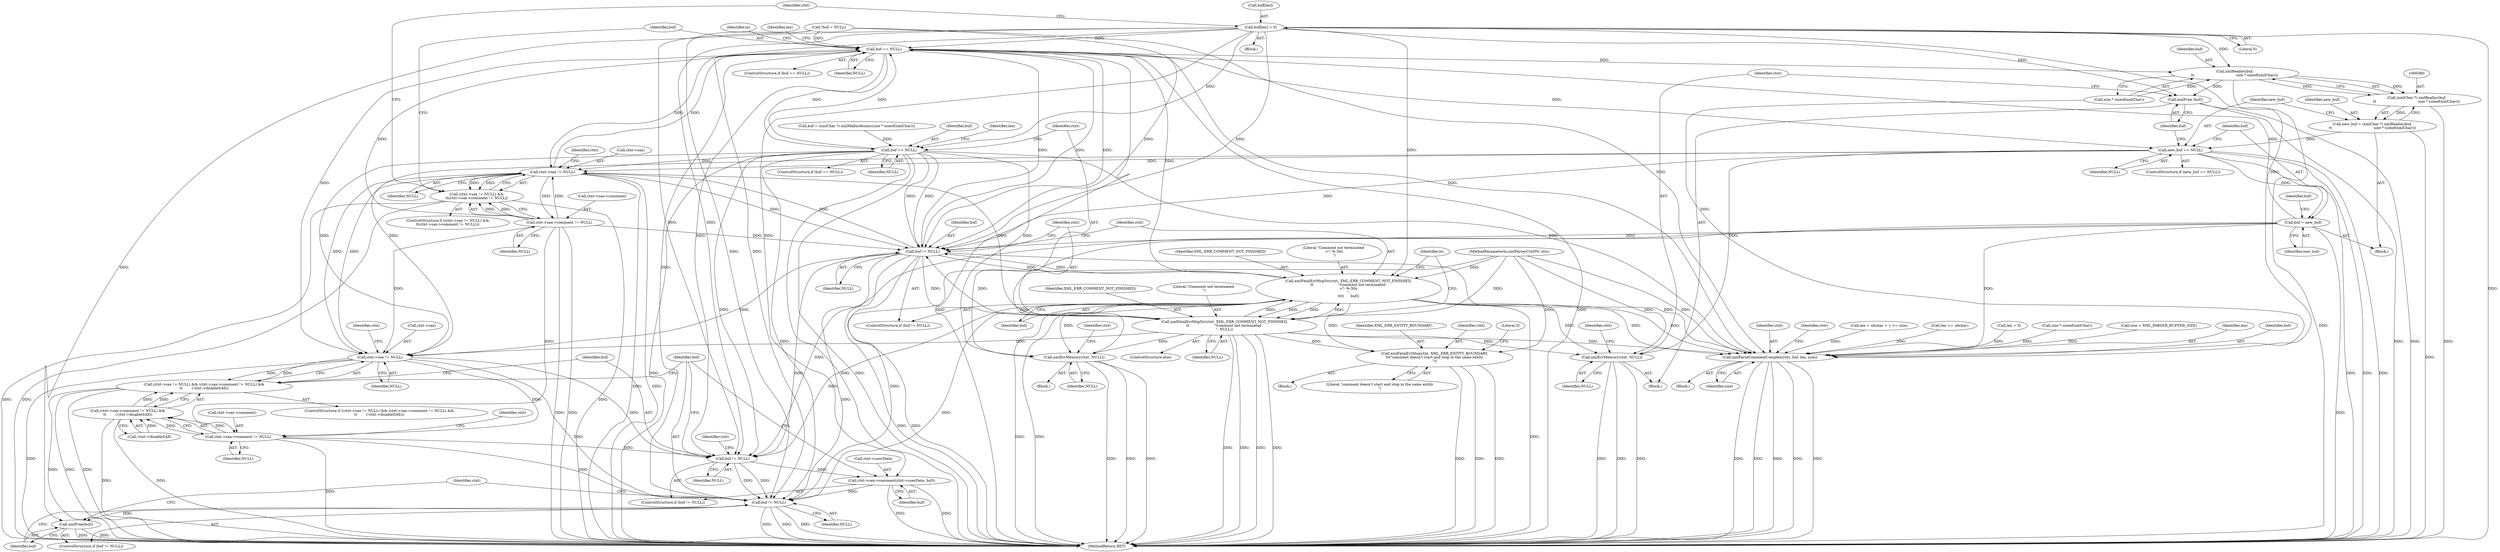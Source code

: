 digraph "0_Chrome_d0947db40187f4708c58e64cbd6013faf9eddeed_8@array" {
"1000420" [label="(Call,buf[len] = 0)"];
"1000307" [label="(Call,buf == NULL)"];
"1000293" [label="(Call,ctxt->sax != NULL)"];
"1000292" [label="(Call,(ctxt->sax != NULL) &&\n\t\t(ctxt->sax->comment != NULL))"];
"1000298" [label="(Call,ctxt->sax->comment != NULL)"];
"1000538" [label="(Call,ctxt->sax != NULL)"];
"1000537" [label="(Call,(ctxt->sax != NULL) && (ctxt->sax->comment != NULL) &&\n\t\t        (!ctxt->disableSAX))"];
"1000544" [label="(Call,ctxt->sax->comment != NULL)"];
"1000543" [label="(Call,(ctxt->sax->comment != NULL) &&\n\t\t        (!ctxt->disableSAX))"];
"1000557" [label="(Call,buf != NULL)"];
"1000560" [label="(Call,ctxt->sax->comment(ctxt->userData, buf))"];
"1000567" [label="(Call,buf != NULL)"];
"1000570" [label="(Call,xmlFree(buf))"];
"1000579" [label="(Call,buf != NULL)"];
"1000582" [label="(Call,xmlFatalErrMsgStr(ctxt, XML_ERR_COMMENT_NOT_FINISHED,\n\t\t                      \"Comment not terminated \n<!--%.50s\n\",\n\t\t\t\t      buf))"];
"1000347" [label="(Call,xmlErrMemory(ctxt, NULL))"];
"1000394" [label="(Call,xmlErrMemory(ctxt, NULL))"];
"1000530" [label="(Call,xmlFatalErrMsg(ctxt, XML_ERR_ENTITY_BOUNDARY,\n\t\t\t\"comment doesn't start and stop in the same entity\n\"))"];
"1000588" [label="(Call,xmlFatalErrMsgStr(ctxt, XML_ERR_COMMENT_NOT_FINISHED,\n\t\t                      \"Comment not terminated \n\", NULL))"];
"1000624" [label="(Call,xmlParseCommentComplex(ctxt, buf, len, size))"];
"1000343" [label="(Call,buf == NULL)"];
"1000381" [label="(Call,xmlRealloc(buf,\n\t\t                                     size * sizeof(xmlChar)))"];
"1000379" [label="(Call,(xmlChar *) xmlRealloc(buf,\n\t\t                                     size * sizeof(xmlChar)))"];
"1000377" [label="(Call,new_buf = (xmlChar *) xmlRealloc(buf,\n\t\t                                     size * sizeof(xmlChar)))"];
"1000388" [label="(Call,new_buf == NULL)"];
"1000403" [label="(Call,buf = new_buf)"];
"1000392" [label="(Call,xmlFree (buf))"];
"1000592" [label="(Identifier,NULL)"];
"1000333" [label="(Call,buf = (xmlChar *) xmlMallocAtomic(size * sizeof(xmlChar)))"];
"1000570" [label="(Call,xmlFree(buf))"];
"1000315" [label="(Identifier,in)"];
"1000387" [label="(ControlStructure,if (new_buf == NULL))"];
"1000556" [label="(ControlStructure,if (buf != NULL))"];
"1000294" [label="(Call,ctxt->sax)"];
"1000345" [label="(Identifier,NULL)"];
"1000542" [label="(Identifier,NULL)"];
"1000293" [label="(Call,ctxt->sax != NULL)"];
"1000395" [label="(Identifier,ctxt)"];
"1000346" [label="(Block,)"];
"1000562" [label="(Identifier,ctxt)"];
"1000307" [label="(Call,buf == NULL)"];
"1000108" [label="(Call,*buf = NULL)"];
"1000543" [label="(Call,(ctxt->sax->comment != NULL) &&\n\t\t        (!ctxt->disableSAX))"];
"1000625" [label="(Identifier,ctxt)"];
"1000584" [label="(Identifier,XML_ERR_COMMENT_NOT_FINISHED)"];
"1000357" [label="(Identifier,len)"];
"1000569" [label="(Identifier,NULL)"];
"1000377" [label="(Call,new_buf = (xmlChar *) xmlRealloc(buf,\n\t\t                                     size * sizeof(xmlChar)))"];
"1000631" [label="(Identifier,ctxt)"];
"1000628" [label="(Identifier,size)"];
"1000536" [label="(ControlStructure,if ((ctxt->sax != NULL) && (ctxt->sax->comment != NULL) &&\n\t\t        (!ctxt->disableSAX)))"];
"1000557" [label="(Call,buf != NULL)"];
"1000535" [label="(Literal,3)"];
"1000404" [label="(Identifier,buf)"];
"1000305" [label="(Block,)"];
"1000568" [label="(Identifier,buf)"];
"1000363" [label="(Identifier,len)"];
"1000392" [label="(Call,xmlFree (buf))"];
"1000291" [label="(ControlStructure,if ((ctxt->sax != NULL) &&\n\t\t(ctxt->sax->comment != NULL)))"];
"1000420" [label="(Call,buf[len] = 0)"];
"1000547" [label="(Identifier,ctxt)"];
"1000532" [label="(Identifier,XML_ERR_ENTITY_BOUNDARY)"];
"1000539" [label="(Call,ctxt->sax)"];
"1000529" [label="(Block,)"];
"1000571" [label="(Identifier,buf)"];
"1000368" [label="(Block,)"];
"1000579" [label="(Call,buf != NULL)"];
"1000581" [label="(Identifier,NULL)"];
"1000624" [label="(Call,xmlParseCommentComplex(ctxt, buf, len, size))"];
"1000550" [label="(Identifier,NULL)"];
"1000558" [label="(Identifier,buf)"];
"1000589" [label="(Identifier,ctxt)"];
"1000390" [label="(Identifier,NULL)"];
"1000361" [label="(Call,len + nbchar + 1 >= size)"];
"1000561" [label="(Call,ctxt->userData)"];
"1000342" [label="(ControlStructure,if (buf == NULL))"];
"1000551" [label="(Call,!ctxt->disableSAX)"];
"1000560" [label="(Call,ctxt->sax->comment(ctxt->userData, buf))"];
"1000578" [label="(ControlStructure,if (buf != NULL))"];
"1000299" [label="(Call,ctxt->sax->comment)"];
"1000590" [label="(Identifier,XML_ERR_COMMENT_NOT_FINISHED)"];
"1000383" [label="(Call,size * sizeof(xmlChar))"];
"1000348" [label="(Identifier,ctxt)"];
"1000635" [label="(MethodReturn,RET)"];
"1000566" [label="(ControlStructure,if (buf != NULL))"];
"1000352" [label="(Identifier,ctxt)"];
"1000382" [label="(Identifier,buf)"];
"1000567" [label="(Call,buf != NULL)"];
"1000393" [label="(Identifier,buf)"];
"1000585" [label="(Literal,\"Comment not terminated \n<!--%.50s\n\")"];
"1000417" [label="(Call,len += nbchar)"];
"1000344" [label="(Identifier,buf)"];
"1000379" [label="(Call,(xmlChar *) xmlRealloc(buf,\n\t\t                                     size * sizeof(xmlChar)))"];
"1000306" [label="(ControlStructure,if (buf == NULL))"];
"1000553" [label="(Identifier,ctxt)"];
"1000533" [label="(Literal,\"comment doesn't start and stop in the same entity\n\")"];
"1000301" [label="(Identifier,ctxt)"];
"1000298" [label="(Call,ctxt->sax->comment != NULL)"];
"1000389" [label="(Identifier,new_buf)"];
"1000583" [label="(Identifier,ctxt)"];
"1000544" [label="(Call,ctxt->sax->comment != NULL)"];
"1000116" [label="(Call,len = 0)"];
"1000424" [label="(Literal,0)"];
"1000530" [label="(Call,xmlFatalErrMsg(ctxt, XML_ERR_ENTITY_BOUNDARY,\n\t\t\t\"comment doesn't start and stop in the same entity\n\"))"];
"1000381" [label="(Call,xmlRealloc(buf,\n\t\t                                     size * sizeof(xmlChar)))"];
"1000564" [label="(Identifier,buf)"];
"1000586" [label="(Identifier,buf)"];
"1000343" [label="(Call,buf == NULL)"];
"1000105" [label="(MethodParameterIn,xmlParserCtxtPtr ctxt)"];
"1000338" [label="(Call,size * sizeof(xmlChar))"];
"1000347" [label="(Call,xmlErrMemory(ctxt, NULL))"];
"1000349" [label="(Identifier,NULL)"];
"1000580" [label="(Identifier,buf)"];
"1000297" [label="(Identifier,NULL)"];
"1000391" [label="(Block,)"];
"1000574" [label="(Identifier,ctxt)"];
"1000421" [label="(Call,buf[len])"];
"1000403" [label="(Call,buf = new_buf)"];
"1000531" [label="(Identifier,ctxt)"];
"1000399" [label="(Identifier,ctxt)"];
"1000587" [label="(ControlStructure,else)"];
"1000309" [label="(Identifier,NULL)"];
"1000112" [label="(Call,size = XML_PARSER_BUFFER_SIZE)"];
"1000559" [label="(Identifier,NULL)"];
"1000394" [label="(Call,xmlErrMemory(ctxt, NULL))"];
"1000409" [label="(Identifier,buf)"];
"1000588" [label="(Call,xmlFatalErrMsgStr(ctxt, XML_ERR_COMMENT_NOT_FINISHED,\n\t\t                      \"Comment not terminated \n\", NULL))"];
"1000538" [label="(Call,ctxt->sax != NULL)"];
"1000627" [label="(Identifier,len)"];
"1000537" [label="(Call,(ctxt->sax != NULL) && (ctxt->sax->comment != NULL) &&\n\t\t        (!ctxt->disableSAX))"];
"1000545" [label="(Call,ctxt->sax->comment)"];
"1000378" [label="(Identifier,new_buf)"];
"1000405" [label="(Identifier,new_buf)"];
"1000308" [label="(Identifier,buf)"];
"1000594" [label="(Identifier,in)"];
"1000388" [label="(Call,new_buf == NULL)"];
"1000591" [label="(Literal,\"Comment not terminated \n\")"];
"1000428" [label="(Identifier,ctxt)"];
"1000396" [label="(Identifier,NULL)"];
"1000292" [label="(Call,(ctxt->sax != NULL) &&\n\t\t(ctxt->sax->comment != NULL))"];
"1000106" [label="(Block,)"];
"1000304" [label="(Identifier,NULL)"];
"1000626" [label="(Identifier,buf)"];
"1000582" [label="(Call,xmlFatalErrMsgStr(ctxt, XML_ERR_COMMENT_NOT_FINISHED,\n\t\t                      \"Comment not terminated \n<!--%.50s\n\",\n\t\t\t\t      buf))"];
"1000420" -> "1000305"  [label="AST: "];
"1000420" -> "1000424"  [label="CFG: "];
"1000421" -> "1000420"  [label="AST: "];
"1000424" -> "1000420"  [label="AST: "];
"1000428" -> "1000420"  [label="CFG: "];
"1000420" -> "1000635"  [label="DDG: "];
"1000420" -> "1000307"  [label="DDG: "];
"1000420" -> "1000343"  [label="DDG: "];
"1000420" -> "1000381"  [label="DDG: "];
"1000420" -> "1000392"  [label="DDG: "];
"1000420" -> "1000557"  [label="DDG: "];
"1000420" -> "1000560"  [label="DDG: "];
"1000420" -> "1000567"  [label="DDG: "];
"1000420" -> "1000570"  [label="DDG: "];
"1000420" -> "1000579"  [label="DDG: "];
"1000420" -> "1000582"  [label="DDG: "];
"1000420" -> "1000624"  [label="DDG: "];
"1000307" -> "1000306"  [label="AST: "];
"1000307" -> "1000309"  [label="CFG: "];
"1000308" -> "1000307"  [label="AST: "];
"1000309" -> "1000307"  [label="AST: "];
"1000315" -> "1000307"  [label="CFG: "];
"1000363" -> "1000307"  [label="CFG: "];
"1000307" -> "1000635"  [label="DDG: "];
"1000307" -> "1000635"  [label="DDG: "];
"1000307" -> "1000293"  [label="DDG: "];
"1000579" -> "1000307"  [label="DDG: "];
"1000343" -> "1000307"  [label="DDG: "];
"1000403" -> "1000307"  [label="DDG: "];
"1000582" -> "1000307"  [label="DDG: "];
"1000108" -> "1000307"  [label="DDG: "];
"1000298" -> "1000307"  [label="DDG: "];
"1000293" -> "1000307"  [label="DDG: "];
"1000307" -> "1000343"  [label="DDG: "];
"1000307" -> "1000381"  [label="DDG: "];
"1000307" -> "1000388"  [label="DDG: "];
"1000307" -> "1000538"  [label="DDG: "];
"1000307" -> "1000557"  [label="DDG: "];
"1000307" -> "1000567"  [label="DDG: "];
"1000307" -> "1000579"  [label="DDG: "];
"1000307" -> "1000579"  [label="DDG: "];
"1000307" -> "1000624"  [label="DDG: "];
"1000293" -> "1000292"  [label="AST: "];
"1000293" -> "1000297"  [label="CFG: "];
"1000294" -> "1000293"  [label="AST: "];
"1000297" -> "1000293"  [label="AST: "];
"1000301" -> "1000293"  [label="CFG: "];
"1000292" -> "1000293"  [label="CFG: "];
"1000293" -> "1000635"  [label="DDG: "];
"1000293" -> "1000635"  [label="DDG: "];
"1000293" -> "1000292"  [label="DDG: "];
"1000293" -> "1000292"  [label="DDG: "];
"1000298" -> "1000293"  [label="DDG: "];
"1000588" -> "1000293"  [label="DDG: "];
"1000579" -> "1000293"  [label="DDG: "];
"1000343" -> "1000293"  [label="DDG: "];
"1000388" -> "1000293"  [label="DDG: "];
"1000293" -> "1000298"  [label="DDG: "];
"1000293" -> "1000538"  [label="DDG: "];
"1000293" -> "1000538"  [label="DDG: "];
"1000293" -> "1000579"  [label="DDG: "];
"1000292" -> "1000291"  [label="AST: "];
"1000292" -> "1000298"  [label="CFG: "];
"1000298" -> "1000292"  [label="AST: "];
"1000308" -> "1000292"  [label="CFG: "];
"1000428" -> "1000292"  [label="CFG: "];
"1000292" -> "1000635"  [label="DDG: "];
"1000292" -> "1000635"  [label="DDG: "];
"1000292" -> "1000635"  [label="DDG: "];
"1000298" -> "1000292"  [label="DDG: "];
"1000298" -> "1000292"  [label="DDG: "];
"1000298" -> "1000304"  [label="CFG: "];
"1000299" -> "1000298"  [label="AST: "];
"1000304" -> "1000298"  [label="AST: "];
"1000298" -> "1000635"  [label="DDG: "];
"1000298" -> "1000635"  [label="DDG: "];
"1000298" -> "1000538"  [label="DDG: "];
"1000298" -> "1000544"  [label="DDG: "];
"1000298" -> "1000579"  [label="DDG: "];
"1000538" -> "1000537"  [label="AST: "];
"1000538" -> "1000542"  [label="CFG: "];
"1000539" -> "1000538"  [label="AST: "];
"1000542" -> "1000538"  [label="AST: "];
"1000547" -> "1000538"  [label="CFG: "];
"1000537" -> "1000538"  [label="CFG: "];
"1000538" -> "1000635"  [label="DDG: "];
"1000538" -> "1000537"  [label="DDG: "];
"1000538" -> "1000537"  [label="DDG: "];
"1000588" -> "1000538"  [label="DDG: "];
"1000579" -> "1000538"  [label="DDG: "];
"1000343" -> "1000538"  [label="DDG: "];
"1000388" -> "1000538"  [label="DDG: "];
"1000538" -> "1000544"  [label="DDG: "];
"1000538" -> "1000557"  [label="DDG: "];
"1000538" -> "1000567"  [label="DDG: "];
"1000537" -> "1000536"  [label="AST: "];
"1000537" -> "1000543"  [label="CFG: "];
"1000543" -> "1000537"  [label="AST: "];
"1000558" -> "1000537"  [label="CFG: "];
"1000568" -> "1000537"  [label="CFG: "];
"1000537" -> "1000635"  [label="DDG: "];
"1000537" -> "1000635"  [label="DDG: "];
"1000537" -> "1000635"  [label="DDG: "];
"1000543" -> "1000537"  [label="DDG: "];
"1000543" -> "1000537"  [label="DDG: "];
"1000544" -> "1000543"  [label="AST: "];
"1000544" -> "1000550"  [label="CFG: "];
"1000545" -> "1000544"  [label="AST: "];
"1000550" -> "1000544"  [label="AST: "];
"1000553" -> "1000544"  [label="CFG: "];
"1000543" -> "1000544"  [label="CFG: "];
"1000544" -> "1000635"  [label="DDG: "];
"1000544" -> "1000543"  [label="DDG: "];
"1000544" -> "1000543"  [label="DDG: "];
"1000544" -> "1000557"  [label="DDG: "];
"1000544" -> "1000567"  [label="DDG: "];
"1000543" -> "1000551"  [label="CFG: "];
"1000551" -> "1000543"  [label="AST: "];
"1000543" -> "1000635"  [label="DDG: "];
"1000543" -> "1000635"  [label="DDG: "];
"1000551" -> "1000543"  [label="DDG: "];
"1000557" -> "1000556"  [label="AST: "];
"1000557" -> "1000559"  [label="CFG: "];
"1000558" -> "1000557"  [label="AST: "];
"1000559" -> "1000557"  [label="AST: "];
"1000562" -> "1000557"  [label="CFG: "];
"1000568" -> "1000557"  [label="CFG: "];
"1000579" -> "1000557"  [label="DDG: "];
"1000343" -> "1000557"  [label="DDG: "];
"1000403" -> "1000557"  [label="DDG: "];
"1000582" -> "1000557"  [label="DDG: "];
"1000108" -> "1000557"  [label="DDG: "];
"1000557" -> "1000560"  [label="DDG: "];
"1000557" -> "1000567"  [label="DDG: "];
"1000557" -> "1000567"  [label="DDG: "];
"1000560" -> "1000556"  [label="AST: "];
"1000560" -> "1000564"  [label="CFG: "];
"1000561" -> "1000560"  [label="AST: "];
"1000564" -> "1000560"  [label="AST: "];
"1000568" -> "1000560"  [label="CFG: "];
"1000560" -> "1000635"  [label="DDG: "];
"1000560" -> "1000635"  [label="DDG: "];
"1000560" -> "1000567"  [label="DDG: "];
"1000567" -> "1000566"  [label="AST: "];
"1000567" -> "1000569"  [label="CFG: "];
"1000568" -> "1000567"  [label="AST: "];
"1000569" -> "1000567"  [label="AST: "];
"1000571" -> "1000567"  [label="CFG: "];
"1000574" -> "1000567"  [label="CFG: "];
"1000567" -> "1000635"  [label="DDG: "];
"1000567" -> "1000635"  [label="DDG: "];
"1000567" -> "1000635"  [label="DDG: "];
"1000579" -> "1000567"  [label="DDG: "];
"1000343" -> "1000567"  [label="DDG: "];
"1000403" -> "1000567"  [label="DDG: "];
"1000582" -> "1000567"  [label="DDG: "];
"1000108" -> "1000567"  [label="DDG: "];
"1000567" -> "1000570"  [label="DDG: "];
"1000570" -> "1000566"  [label="AST: "];
"1000570" -> "1000571"  [label="CFG: "];
"1000571" -> "1000570"  [label="AST: "];
"1000574" -> "1000570"  [label="CFG: "];
"1000570" -> "1000635"  [label="DDG: "];
"1000570" -> "1000635"  [label="DDG: "];
"1000579" -> "1000578"  [label="AST: "];
"1000579" -> "1000581"  [label="CFG: "];
"1000580" -> "1000579"  [label="AST: "];
"1000581" -> "1000579"  [label="AST: "];
"1000583" -> "1000579"  [label="CFG: "];
"1000589" -> "1000579"  [label="CFG: "];
"1000579" -> "1000635"  [label="DDG: "];
"1000579" -> "1000635"  [label="DDG: "];
"1000343" -> "1000579"  [label="DDG: "];
"1000343" -> "1000579"  [label="DDG: "];
"1000403" -> "1000579"  [label="DDG: "];
"1000582" -> "1000579"  [label="DDG: "];
"1000108" -> "1000579"  [label="DDG: "];
"1000588" -> "1000579"  [label="DDG: "];
"1000388" -> "1000579"  [label="DDG: "];
"1000579" -> "1000582"  [label="DDG: "];
"1000579" -> "1000588"  [label="DDG: "];
"1000579" -> "1000624"  [label="DDG: "];
"1000582" -> "1000578"  [label="AST: "];
"1000582" -> "1000586"  [label="CFG: "];
"1000583" -> "1000582"  [label="AST: "];
"1000584" -> "1000582"  [label="AST: "];
"1000585" -> "1000582"  [label="AST: "];
"1000586" -> "1000582"  [label="AST: "];
"1000594" -> "1000582"  [label="CFG: "];
"1000582" -> "1000635"  [label="DDG: "];
"1000582" -> "1000635"  [label="DDG: "];
"1000582" -> "1000635"  [label="DDG: "];
"1000582" -> "1000347"  [label="DDG: "];
"1000582" -> "1000394"  [label="DDG: "];
"1000582" -> "1000530"  [label="DDG: "];
"1000588" -> "1000582"  [label="DDG: "];
"1000588" -> "1000582"  [label="DDG: "];
"1000105" -> "1000582"  [label="DDG: "];
"1000582" -> "1000588"  [label="DDG: "];
"1000582" -> "1000588"  [label="DDG: "];
"1000582" -> "1000624"  [label="DDG: "];
"1000582" -> "1000624"  [label="DDG: "];
"1000347" -> "1000346"  [label="AST: "];
"1000347" -> "1000349"  [label="CFG: "];
"1000348" -> "1000347"  [label="AST: "];
"1000349" -> "1000347"  [label="AST: "];
"1000352" -> "1000347"  [label="CFG: "];
"1000347" -> "1000635"  [label="DDG: "];
"1000347" -> "1000635"  [label="DDG: "];
"1000347" -> "1000635"  [label="DDG: "];
"1000588" -> "1000347"  [label="DDG: "];
"1000105" -> "1000347"  [label="DDG: "];
"1000343" -> "1000347"  [label="DDG: "];
"1000394" -> "1000391"  [label="AST: "];
"1000394" -> "1000396"  [label="CFG: "];
"1000395" -> "1000394"  [label="AST: "];
"1000396" -> "1000394"  [label="AST: "];
"1000399" -> "1000394"  [label="CFG: "];
"1000394" -> "1000635"  [label="DDG: "];
"1000394" -> "1000635"  [label="DDG: "];
"1000394" -> "1000635"  [label="DDG: "];
"1000588" -> "1000394"  [label="DDG: "];
"1000105" -> "1000394"  [label="DDG: "];
"1000388" -> "1000394"  [label="DDG: "];
"1000530" -> "1000529"  [label="AST: "];
"1000530" -> "1000533"  [label="CFG: "];
"1000531" -> "1000530"  [label="AST: "];
"1000532" -> "1000530"  [label="AST: "];
"1000533" -> "1000530"  [label="AST: "];
"1000535" -> "1000530"  [label="CFG: "];
"1000530" -> "1000635"  [label="DDG: "];
"1000530" -> "1000635"  [label="DDG: "];
"1000530" -> "1000635"  [label="DDG: "];
"1000588" -> "1000530"  [label="DDG: "];
"1000105" -> "1000530"  [label="DDG: "];
"1000588" -> "1000587"  [label="AST: "];
"1000588" -> "1000592"  [label="CFG: "];
"1000589" -> "1000588"  [label="AST: "];
"1000590" -> "1000588"  [label="AST: "];
"1000591" -> "1000588"  [label="AST: "];
"1000592" -> "1000588"  [label="AST: "];
"1000594" -> "1000588"  [label="CFG: "];
"1000588" -> "1000635"  [label="DDG: "];
"1000588" -> "1000635"  [label="DDG: "];
"1000588" -> "1000635"  [label="DDG: "];
"1000588" -> "1000635"  [label="DDG: "];
"1000105" -> "1000588"  [label="DDG: "];
"1000588" -> "1000624"  [label="DDG: "];
"1000624" -> "1000106"  [label="AST: "];
"1000624" -> "1000628"  [label="CFG: "];
"1000625" -> "1000624"  [label="AST: "];
"1000626" -> "1000624"  [label="AST: "];
"1000627" -> "1000624"  [label="AST: "];
"1000628" -> "1000624"  [label="AST: "];
"1000631" -> "1000624"  [label="CFG: "];
"1000624" -> "1000635"  [label="DDG: "];
"1000624" -> "1000635"  [label="DDG: "];
"1000624" -> "1000635"  [label="DDG: "];
"1000624" -> "1000635"  [label="DDG: "];
"1000624" -> "1000635"  [label="DDG: "];
"1000105" -> "1000624"  [label="DDG: "];
"1000343" -> "1000624"  [label="DDG: "];
"1000403" -> "1000624"  [label="DDG: "];
"1000108" -> "1000624"  [label="DDG: "];
"1000116" -> "1000624"  [label="DDG: "];
"1000417" -> "1000624"  [label="DDG: "];
"1000338" -> "1000624"  [label="DDG: "];
"1000383" -> "1000624"  [label="DDG: "];
"1000361" -> "1000624"  [label="DDG: "];
"1000112" -> "1000624"  [label="DDG: "];
"1000343" -> "1000342"  [label="AST: "];
"1000343" -> "1000345"  [label="CFG: "];
"1000344" -> "1000343"  [label="AST: "];
"1000345" -> "1000343"  [label="AST: "];
"1000348" -> "1000343"  [label="CFG: "];
"1000357" -> "1000343"  [label="CFG: "];
"1000343" -> "1000635"  [label="DDG: "];
"1000343" -> "1000635"  [label="DDG: "];
"1000343" -> "1000635"  [label="DDG: "];
"1000333" -> "1000343"  [label="DDG: "];
"1000381" -> "1000379"  [label="AST: "];
"1000381" -> "1000383"  [label="CFG: "];
"1000382" -> "1000381"  [label="AST: "];
"1000383" -> "1000381"  [label="AST: "];
"1000379" -> "1000381"  [label="CFG: "];
"1000381" -> "1000635"  [label="DDG: "];
"1000381" -> "1000379"  [label="DDG: "];
"1000381" -> "1000379"  [label="DDG: "];
"1000383" -> "1000381"  [label="DDG: "];
"1000381" -> "1000392"  [label="DDG: "];
"1000379" -> "1000377"  [label="AST: "];
"1000380" -> "1000379"  [label="AST: "];
"1000377" -> "1000379"  [label="CFG: "];
"1000379" -> "1000635"  [label="DDG: "];
"1000379" -> "1000377"  [label="DDG: "];
"1000377" -> "1000368"  [label="AST: "];
"1000378" -> "1000377"  [label="AST: "];
"1000389" -> "1000377"  [label="CFG: "];
"1000377" -> "1000635"  [label="DDG: "];
"1000377" -> "1000388"  [label="DDG: "];
"1000388" -> "1000387"  [label="AST: "];
"1000388" -> "1000390"  [label="CFG: "];
"1000389" -> "1000388"  [label="AST: "];
"1000390" -> "1000388"  [label="AST: "];
"1000393" -> "1000388"  [label="CFG: "];
"1000404" -> "1000388"  [label="CFG: "];
"1000388" -> "1000635"  [label="DDG: "];
"1000388" -> "1000635"  [label="DDG: "];
"1000388" -> "1000635"  [label="DDG: "];
"1000388" -> "1000403"  [label="DDG: "];
"1000403" -> "1000368"  [label="AST: "];
"1000403" -> "1000405"  [label="CFG: "];
"1000404" -> "1000403"  [label="AST: "];
"1000405" -> "1000403"  [label="AST: "];
"1000409" -> "1000403"  [label="CFG: "];
"1000403" -> "1000635"  [label="DDG: "];
"1000392" -> "1000391"  [label="AST: "];
"1000392" -> "1000393"  [label="CFG: "];
"1000393" -> "1000392"  [label="AST: "];
"1000395" -> "1000392"  [label="CFG: "];
"1000392" -> "1000635"  [label="DDG: "];
"1000392" -> "1000635"  [label="DDG: "];
}
